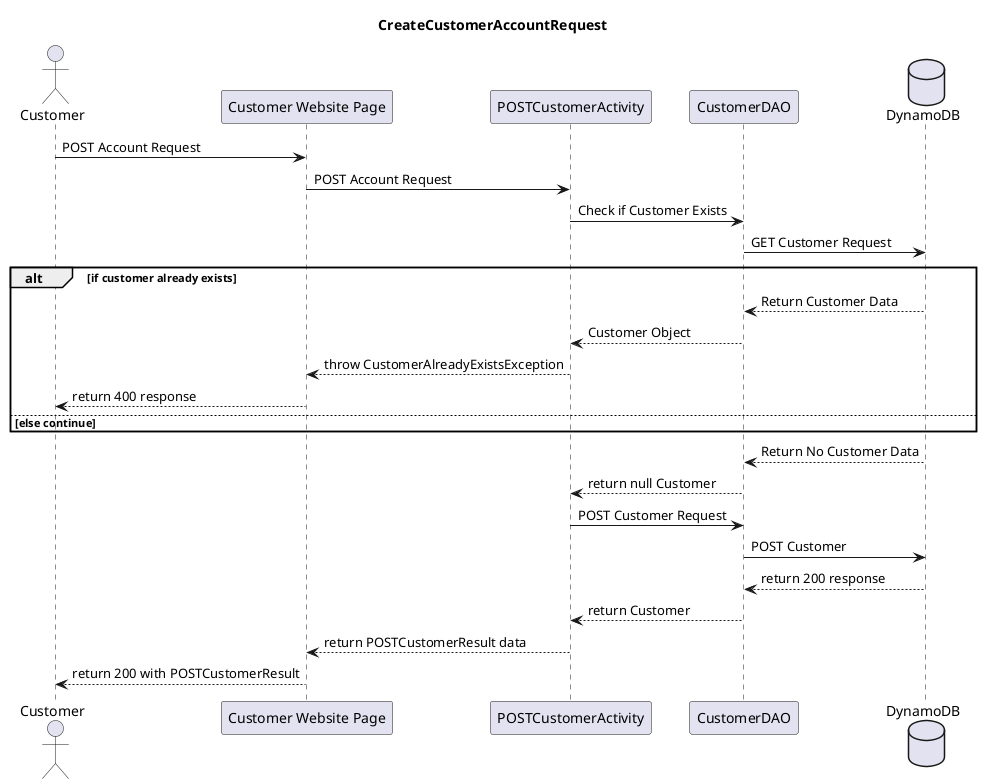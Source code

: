 @startuml
'https://plantuml.com/sequence-diagram

actor "Customer" as client
participant "Customer Website Page" as apiGateway
participant "POSTCustomerActivity" as postCustomerActivity
participant "CustomerDAO" as customerDao
database "DynamoDB" as dynamoDB

title CreateCustomerAccountRequest

client -> apiGateway : POST Account Request
apiGateway -> postCustomerActivity : POST Account Request
postCustomerActivity -> customerDao : Check if Customer Exists
customerDao -> dynamoDB : GET Customer Request
alt if customer already exists
dynamoDB --> customerDao : Return Customer Data
customerDao --> postCustomerActivity : Customer Object
postCustomerActivity --> apiGateway : throw CustomerAlreadyExistsException
apiGateway --> client : return 400 response
else else continue
end
dynamoDB --> customerDao : Return No Customer Data
customerDao --> postCustomerActivity : return null Customer
postCustomerActivity -> customerDao : POST Customer Request
customerDao -> dynamoDB : POST Customer
dynamoDB --> customerDao : return 200 response
customerDao --> postCustomerActivity : return Customer
postCustomerActivity --> apiGateway : return POSTCustomerResult data
apiGateway --> client : return 200 with POSTCustomerResult

@enduml